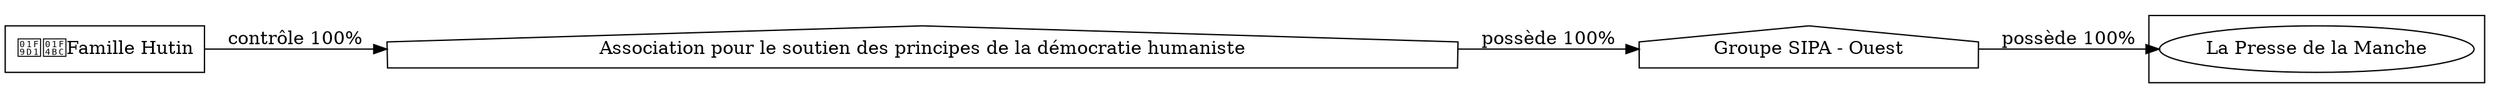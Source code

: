 digraph {
  rankdir=LR;
  subgraph roots {
    
      "famille-hutin-170"[label="🧑‍💼Famille Hutin" shape=box]
    
  }

  
    "groupe-sipa-ouest-174"[label="Groupe SIPA - Ouest" shape=house]
  
    "association-pour-le-soutien-des-principes-de-la-democratie-humaniste-173"[label="Association pour le soutien des principes de la démocratie humaniste" shape=house]
  

  subgraph clusterLeaves {
    
      "la-presse-de-la-manche-179"[label="La Presse de la Manche"]
    
  }

  
    "groupe-sipa-ouest-174" -> "la-presse-de-la-manche-179" [
      label="possède 100%"
    ]
  
    "association-pour-le-soutien-des-principes-de-la-democratie-humaniste-173" -> "groupe-sipa-ouest-174" [
      label="possède 100%"
    ]
  
    "famille-hutin-170" -> "association-pour-le-soutien-des-principes-de-la-democratie-humaniste-173" [
      label="contrôle 100%"
    ]
  
}
